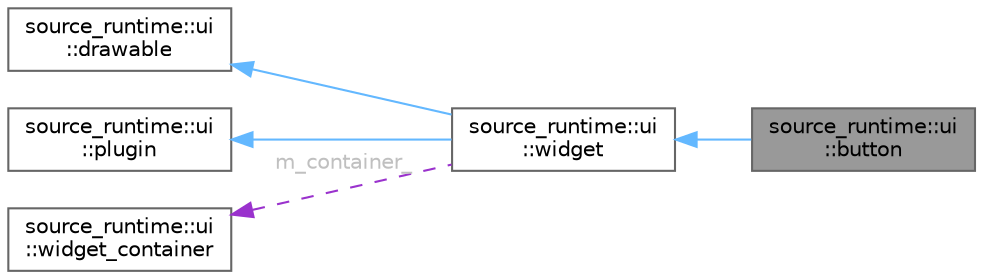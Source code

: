 digraph "source_runtime::ui::button"
{
 // LATEX_PDF_SIZE
  bgcolor="transparent";
  edge [fontname=Helvetica,fontsize=10,labelfontname=Helvetica,labelfontsize=10];
  node [fontname=Helvetica,fontsize=10,shape=box,height=0.2,width=0.4];
  rankdir="LR";
  Node1 [id="Node000001",label="source_runtime::ui\l::button",height=0.2,width=0.4,color="gray40", fillcolor="grey60", style="filled", fontcolor="black",tooltip=" "];
  Node2 -> Node1 [id="edge5_Node000001_Node000002",dir="back",color="steelblue1",style="solid",tooltip=" "];
  Node2 [id="Node000002",label="source_runtime::ui\l::widget",height=0.2,width=0.4,color="gray40", fillcolor="white", style="filled",URL="$classsource__runtime_1_1ui_1_1widget.html",tooltip=" "];
  Node3 -> Node2 [id="edge6_Node000002_Node000003",dir="back",color="steelblue1",style="solid",tooltip=" "];
  Node3 [id="Node000003",label="source_runtime::ui\l::drawable",height=0.2,width=0.4,color="gray40", fillcolor="white", style="filled",URL="$classsource__runtime_1_1ui_1_1drawable.html",tooltip=" "];
  Node4 -> Node2 [id="edge7_Node000002_Node000004",dir="back",color="steelblue1",style="solid",tooltip=" "];
  Node4 [id="Node000004",label="source_runtime::ui\l::plugin",height=0.2,width=0.4,color="gray40", fillcolor="white", style="filled",URL="$classsource__runtime_1_1ui_1_1plugin.html",tooltip=" "];
  Node5 -> Node2 [id="edge8_Node000002_Node000005",dir="back",color="darkorchid3",style="dashed",tooltip=" ",label=" m_container_",fontcolor="grey" ];
  Node5 [id="Node000005",label="source_runtime::ui\l::widget_container",height=0.2,width=0.4,color="gray40", fillcolor="white", style="filled",URL="$classsource__runtime_1_1ui_1_1widget__container.html",tooltip=" "];
}
